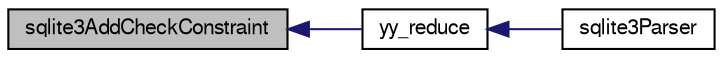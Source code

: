 digraph "sqlite3AddCheckConstraint"
{
  edge [fontname="FreeSans",fontsize="10",labelfontname="FreeSans",labelfontsize="10"];
  node [fontname="FreeSans",fontsize="10",shape=record];
  rankdir="LR";
  Node408024 [label="sqlite3AddCheckConstraint",height=0.2,width=0.4,color="black", fillcolor="grey75", style="filled", fontcolor="black"];
  Node408024 -> Node408025 [dir="back",color="midnightblue",fontsize="10",style="solid",fontname="FreeSans"];
  Node408025 [label="yy_reduce",height=0.2,width=0.4,color="black", fillcolor="white", style="filled",URL="$sqlite3_8c.html#a7c419a9b25711c666a9a2449ef377f14"];
  Node408025 -> Node408026 [dir="back",color="midnightblue",fontsize="10",style="solid",fontname="FreeSans"];
  Node408026 [label="sqlite3Parser",height=0.2,width=0.4,color="black", fillcolor="white", style="filled",URL="$sqlite3_8c.html#a0327d71a5fabe0b6a343d78a2602e72a"];
}
